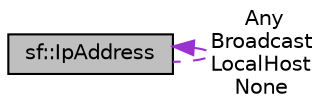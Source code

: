 digraph "sf::IpAddress"
{
 // LATEX_PDF_SIZE
  edge [fontname="Helvetica",fontsize="10",labelfontname="Helvetica",labelfontsize="10"];
  node [fontname="Helvetica",fontsize="10",shape=record];
  Node1 [label="sf::IpAddress",height=0.2,width=0.4,color="black", fillcolor="grey75", style="filled", fontcolor="black",tooltip="Encapsulate an IPv4 network address."];
  Node1 -> Node1 [dir="back",color="darkorchid3",fontsize="10",style="dashed",label=" Any\nBroadcast\nLocalHost\nNone" ,fontname="Helvetica"];
}
